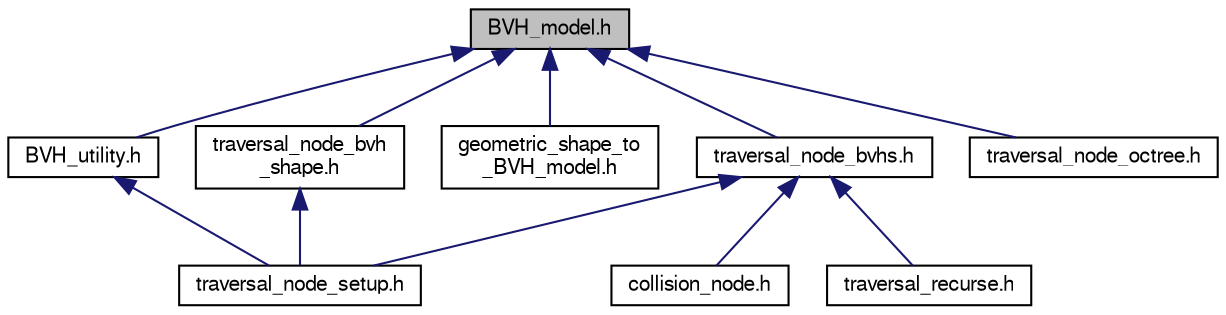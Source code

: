 digraph "BVH_model.h"
{
  edge [fontname="FreeSans",fontsize="10",labelfontname="FreeSans",labelfontsize="10"];
  node [fontname="FreeSans",fontsize="10",shape=record];
  Node1 [label="BVH_model.h",height=0.2,width=0.4,color="black", fillcolor="grey75", style="filled" fontcolor="black"];
  Node1 -> Node2 [dir="back",color="midnightblue",fontsize="10",style="solid",fontname="FreeSans"];
  Node2 [label="BVH_utility.h",height=0.2,width=0.4,color="black", fillcolor="white", style="filled",URL="$a00243.html"];
  Node2 -> Node3 [dir="back",color="midnightblue",fontsize="10",style="solid",fontname="FreeSans"];
  Node3 [label="traversal_node_setup.h",height=0.2,width=0.4,color="black", fillcolor="white", style="filled",URL="$a00315.html"];
  Node1 -> Node4 [dir="back",color="midnightblue",fontsize="10",style="solid",fontname="FreeSans"];
  Node4 [label="traversal_node_bvhs.h",height=0.2,width=0.4,color="black", fillcolor="white", style="filled",URL="$a00313.html"];
  Node4 -> Node5 [dir="back",color="midnightblue",fontsize="10",style="solid",fontname="FreeSans"];
  Node5 [label="collision_node.h",height=0.2,width=0.4,color="black", fillcolor="white", style="filled",URL="$a00248.html"];
  Node4 -> Node3 [dir="back",color="midnightblue",fontsize="10",style="solid",fontname="FreeSans"];
  Node4 -> Node6 [dir="back",color="midnightblue",fontsize="10",style="solid",fontname="FreeSans"];
  Node6 [label="traversal_recurse.h",height=0.2,width=0.4,color="black", fillcolor="white", style="filled",URL="$a00317.html"];
  Node1 -> Node7 [dir="back",color="midnightblue",fontsize="10",style="solid",fontname="FreeSans"];
  Node7 [label="geometric_shape_to\l_BVH_model.h",height=0.2,width=0.4,color="black", fillcolor="white", style="filled",URL="$a00260.html"];
  Node1 -> Node8 [dir="back",color="midnightblue",fontsize="10",style="solid",fontname="FreeSans"];
  Node8 [label="traversal_node_bvh\l_shape.h",height=0.2,width=0.4,color="black", fillcolor="white", style="filled",URL="$a00312.html"];
  Node8 -> Node3 [dir="back",color="midnightblue",fontsize="10",style="solid",fontname="FreeSans"];
  Node1 -> Node9 [dir="back",color="midnightblue",fontsize="10",style="solid",fontname="FreeSans"];
  Node9 [label="traversal_node_octree.h",height=0.2,width=0.4,color="black", fillcolor="white", style="filled",URL="$a00314.html"];
}
